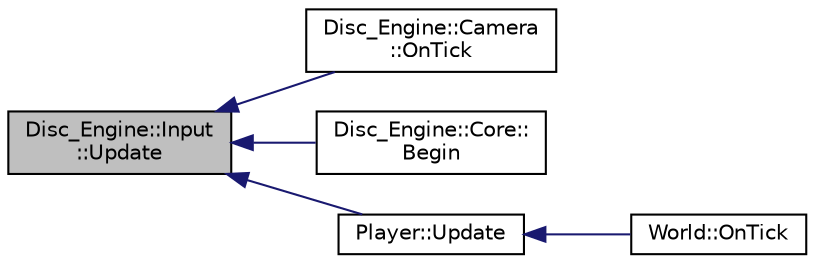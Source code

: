 digraph "Disc_Engine::Input::Update"
{
  edge [fontname="Helvetica",fontsize="10",labelfontname="Helvetica",labelfontsize="10"];
  node [fontname="Helvetica",fontsize="10",shape=record];
  rankdir="LR";
  Node9 [label="Disc_Engine::Input\l::Update",height=0.2,width=0.4,color="black", fillcolor="grey75", style="filled", fontcolor="black"];
  Node9 -> Node10 [dir="back",color="midnightblue",fontsize="10",style="solid",fontname="Helvetica"];
  Node10 [label="Disc_Engine::Camera\l::OnTick",height=0.2,width=0.4,color="black", fillcolor="white", style="filled",URL="$class_disc___engine_1_1_camera.html#aa243d7727350d408386badd8fe2536a3"];
  Node9 -> Node11 [dir="back",color="midnightblue",fontsize="10",style="solid",fontname="Helvetica"];
  Node11 [label="Disc_Engine::Core::\lBegin",height=0.2,width=0.4,color="black", fillcolor="white", style="filled",URL="$class_disc___engine_1_1_core.html#a80e509698ac326255a17b7fff33f2f92",tooltip="Function containing the main loop of the core. \"Begins\" the engine. "];
  Node9 -> Node12 [dir="back",color="midnightblue",fontsize="10",style="solid",fontname="Helvetica"];
  Node12 [label="Player::Update",height=0.2,width=0.4,color="black", fillcolor="white", style="filled",URL="$class_player.html#ac6cfd11d9908832675a20967951ba72f"];
  Node12 -> Node13 [dir="back",color="midnightblue",fontsize="10",style="solid",fontname="Helvetica"];
  Node13 [label="World::OnTick",height=0.2,width=0.4,color="black", fillcolor="white", style="filled",URL="$class_world.html#a0bbbfa3065f37588fa83f7d5533bcd5b"];
}

